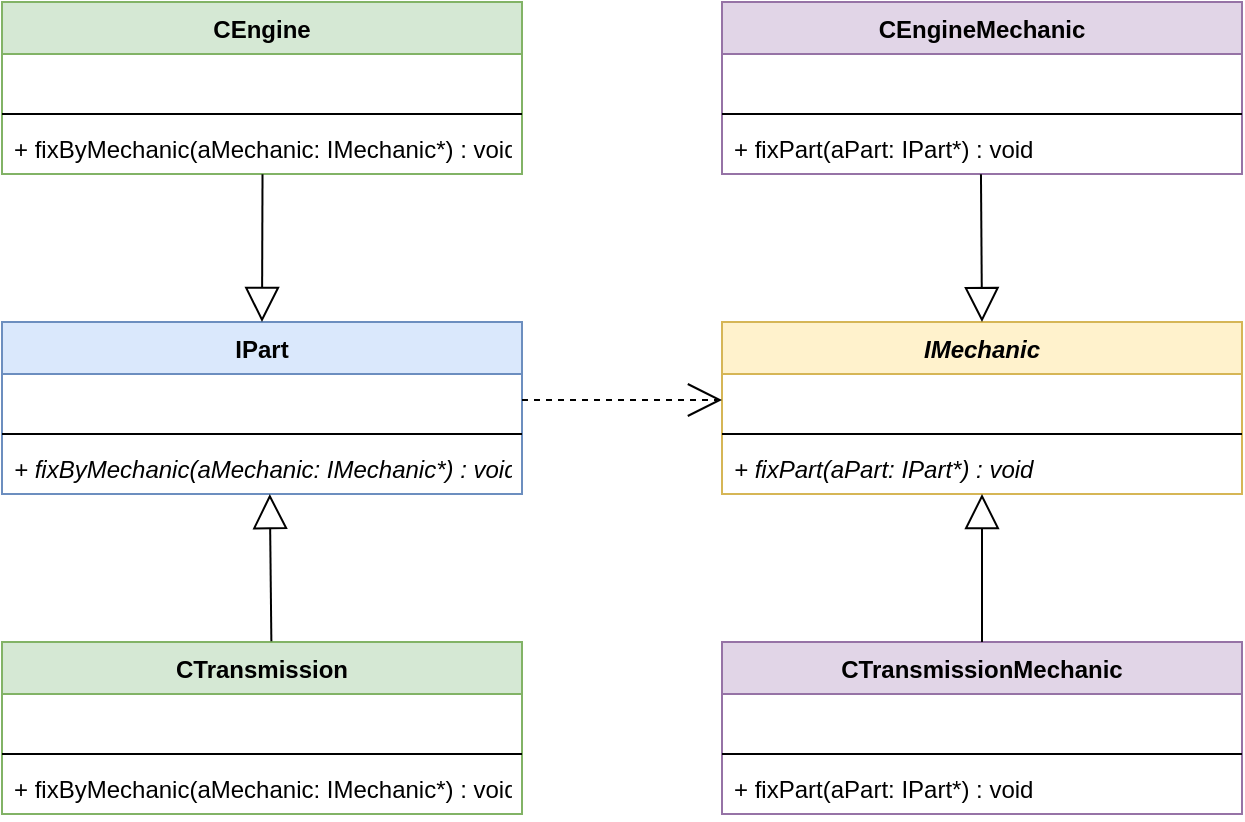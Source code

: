 <mxfile version="13.9.9" type="device"><diagram id="ej4Ui-1Uz8rqygsQMkrx" name="Strona-1"><mxGraphModel dx="1580" dy="1096" grid="1" gridSize="10" guides="1" tooltips="1" connect="1" arrows="1" fold="1" page="1" pageScale="1" pageWidth="827" pageHeight="1169" math="0" shadow="0"><root><mxCell id="0"/><mxCell id="1" parent="0"/><mxCell id="mFqhcmBZQa8QUazqTcXj-1" value="CEngine" style="swimlane;fontStyle=1;align=center;verticalAlign=top;childLayout=stackLayout;horizontal=1;startSize=26;horizontalStack=0;resizeParent=1;resizeParentMax=0;resizeLast=0;collapsible=1;marginBottom=0;fillColor=#d5e8d4;strokeColor=#82b366;" vertex="1" parent="1"><mxGeometry x="80" y="160" width="260" height="86" as="geometry"/></mxCell><mxCell id="mFqhcmBZQa8QUazqTcXj-2" value=" " style="text;strokeColor=none;fillColor=none;align=left;verticalAlign=top;spacingLeft=4;spacingRight=4;overflow=hidden;rotatable=0;points=[[0,0.5],[1,0.5]];portConstraint=eastwest;" vertex="1" parent="mFqhcmBZQa8QUazqTcXj-1"><mxGeometry y="26" width="260" height="26" as="geometry"/></mxCell><mxCell id="mFqhcmBZQa8QUazqTcXj-3" value="" style="line;strokeWidth=1;fillColor=none;align=left;verticalAlign=middle;spacingTop=-1;spacingLeft=3;spacingRight=3;rotatable=0;labelPosition=right;points=[];portConstraint=eastwest;" vertex="1" parent="mFqhcmBZQa8QUazqTcXj-1"><mxGeometry y="52" width="260" height="8" as="geometry"/></mxCell><mxCell id="mFqhcmBZQa8QUazqTcXj-4" value="+ fixByMechanic(aMechanic: IMechanic*) : void" style="text;strokeColor=none;fillColor=none;align=left;verticalAlign=top;spacingLeft=4;spacingRight=4;overflow=hidden;rotatable=0;points=[[0,0.5],[1,0.5]];portConstraint=eastwest;" vertex="1" parent="mFqhcmBZQa8QUazqTcXj-1"><mxGeometry y="60" width="260" height="26" as="geometry"/></mxCell><mxCell id="mFqhcmBZQa8QUazqTcXj-5" value="CEngineMechanic" style="swimlane;fontStyle=1;align=center;verticalAlign=top;childLayout=stackLayout;horizontal=1;startSize=26;horizontalStack=0;resizeParent=1;resizeParentMax=0;resizeLast=0;collapsible=1;marginBottom=0;fillColor=#e1d5e7;strokeColor=#9673a6;" vertex="1" parent="1"><mxGeometry x="440" y="160" width="260" height="86" as="geometry"/></mxCell><mxCell id="mFqhcmBZQa8QUazqTcXj-6" value=" " style="text;strokeColor=none;fillColor=none;align=left;verticalAlign=top;spacingLeft=4;spacingRight=4;overflow=hidden;rotatable=0;points=[[0,0.5],[1,0.5]];portConstraint=eastwest;" vertex="1" parent="mFqhcmBZQa8QUazqTcXj-5"><mxGeometry y="26" width="260" height="26" as="geometry"/></mxCell><mxCell id="mFqhcmBZQa8QUazqTcXj-7" value="" style="line;strokeWidth=1;fillColor=none;align=left;verticalAlign=middle;spacingTop=-1;spacingLeft=3;spacingRight=3;rotatable=0;labelPosition=right;points=[];portConstraint=eastwest;" vertex="1" parent="mFqhcmBZQa8QUazqTcXj-5"><mxGeometry y="52" width="260" height="8" as="geometry"/></mxCell><mxCell id="mFqhcmBZQa8QUazqTcXj-8" value="+ fixPart(aPart: IPart*) : void" style="text;strokeColor=none;fillColor=none;align=left;verticalAlign=top;spacingLeft=4;spacingRight=4;overflow=hidden;rotatable=0;points=[[0,0.5],[1,0.5]];portConstraint=eastwest;" vertex="1" parent="mFqhcmBZQa8QUazqTcXj-5"><mxGeometry y="60" width="260" height="26" as="geometry"/></mxCell><mxCell id="mFqhcmBZQa8QUazqTcXj-9" value="IMechanic" style="swimlane;fontStyle=3;align=center;verticalAlign=top;childLayout=stackLayout;horizontal=1;startSize=26;horizontalStack=0;resizeParent=1;resizeParentMax=0;resizeLast=0;collapsible=1;marginBottom=0;fillColor=#fff2cc;strokeColor=#d6b656;" vertex="1" parent="1"><mxGeometry x="440" y="320" width="260" height="86" as="geometry"/></mxCell><mxCell id="mFqhcmBZQa8QUazqTcXj-10" value=" " style="text;strokeColor=none;fillColor=none;align=left;verticalAlign=top;spacingLeft=4;spacingRight=4;overflow=hidden;rotatable=0;points=[[0,0.5],[1,0.5]];portConstraint=eastwest;" vertex="1" parent="mFqhcmBZQa8QUazqTcXj-9"><mxGeometry y="26" width="260" height="26" as="geometry"/></mxCell><mxCell id="mFqhcmBZQa8QUazqTcXj-11" value="" style="line;strokeWidth=1;fillColor=none;align=left;verticalAlign=middle;spacingTop=-1;spacingLeft=3;spacingRight=3;rotatable=0;labelPosition=right;points=[];portConstraint=eastwest;" vertex="1" parent="mFqhcmBZQa8QUazqTcXj-9"><mxGeometry y="52" width="260" height="8" as="geometry"/></mxCell><mxCell id="mFqhcmBZQa8QUazqTcXj-12" value="+ fixPart(aPart: IPart*) : void" style="text;strokeColor=none;fillColor=none;align=left;verticalAlign=top;spacingLeft=4;spacingRight=4;overflow=hidden;rotatable=0;points=[[0,0.5],[1,0.5]];portConstraint=eastwest;fontStyle=2" vertex="1" parent="mFqhcmBZQa8QUazqTcXj-9"><mxGeometry y="60" width="260" height="26" as="geometry"/></mxCell><mxCell id="mFqhcmBZQa8QUazqTcXj-13" value="IPart" style="swimlane;fontStyle=1;align=center;verticalAlign=top;childLayout=stackLayout;horizontal=1;startSize=26;horizontalStack=0;resizeParent=1;resizeParentMax=0;resizeLast=0;collapsible=1;marginBottom=0;fillColor=#dae8fc;strokeColor=#6c8ebf;" vertex="1" parent="1"><mxGeometry x="80" y="320" width="260" height="86" as="geometry"/></mxCell><mxCell id="mFqhcmBZQa8QUazqTcXj-14" value=" " style="text;strokeColor=none;fillColor=none;align=left;verticalAlign=top;spacingLeft=4;spacingRight=4;overflow=hidden;rotatable=0;points=[[0,0.5],[1,0.5]];portConstraint=eastwest;" vertex="1" parent="mFqhcmBZQa8QUazqTcXj-13"><mxGeometry y="26" width="260" height="26" as="geometry"/></mxCell><mxCell id="mFqhcmBZQa8QUazqTcXj-15" value="" style="line;strokeWidth=1;fillColor=none;align=left;verticalAlign=middle;spacingTop=-1;spacingLeft=3;spacingRight=3;rotatable=0;labelPosition=right;points=[];portConstraint=eastwest;" vertex="1" parent="mFqhcmBZQa8QUazqTcXj-13"><mxGeometry y="52" width="260" height="8" as="geometry"/></mxCell><mxCell id="mFqhcmBZQa8QUazqTcXj-16" value="+ fixByMechanic(aMechanic: IMechanic*) : void" style="text;strokeColor=none;fillColor=none;align=left;verticalAlign=top;spacingLeft=4;spacingRight=4;overflow=hidden;rotatable=0;points=[[0,0.5],[1,0.5]];portConstraint=eastwest;fontStyle=2" vertex="1" parent="mFqhcmBZQa8QUazqTcXj-13"><mxGeometry y="60" width="260" height="26" as="geometry"/></mxCell><mxCell id="mFqhcmBZQa8QUazqTcXj-17" value="CTransmission" style="swimlane;fontStyle=1;align=center;verticalAlign=top;childLayout=stackLayout;horizontal=1;startSize=26;horizontalStack=0;resizeParent=1;resizeParentMax=0;resizeLast=0;collapsible=1;marginBottom=0;fillColor=#d5e8d4;strokeColor=#82b366;" vertex="1" parent="1"><mxGeometry x="80" y="480" width="260" height="86" as="geometry"/></mxCell><mxCell id="mFqhcmBZQa8QUazqTcXj-18" value=" " style="text;strokeColor=none;fillColor=none;align=left;verticalAlign=top;spacingLeft=4;spacingRight=4;overflow=hidden;rotatable=0;points=[[0,0.5],[1,0.5]];portConstraint=eastwest;" vertex="1" parent="mFqhcmBZQa8QUazqTcXj-17"><mxGeometry y="26" width="260" height="26" as="geometry"/></mxCell><mxCell id="mFqhcmBZQa8QUazqTcXj-19" value="" style="line;strokeWidth=1;fillColor=none;align=left;verticalAlign=middle;spacingTop=-1;spacingLeft=3;spacingRight=3;rotatable=0;labelPosition=right;points=[];portConstraint=eastwest;" vertex="1" parent="mFqhcmBZQa8QUazqTcXj-17"><mxGeometry y="52" width="260" height="8" as="geometry"/></mxCell><mxCell id="mFqhcmBZQa8QUazqTcXj-20" value="+ fixByMechanic(aMechanic: IMechanic*) : void" style="text;strokeColor=none;fillColor=none;align=left;verticalAlign=top;spacingLeft=4;spacingRight=4;overflow=hidden;rotatable=0;points=[[0,0.5],[1,0.5]];portConstraint=eastwest;" vertex="1" parent="mFqhcmBZQa8QUazqTcXj-17"><mxGeometry y="60" width="260" height="26" as="geometry"/></mxCell><mxCell id="mFqhcmBZQa8QUazqTcXj-21" value="CTransmissionMechanic" style="swimlane;fontStyle=1;align=center;verticalAlign=top;childLayout=stackLayout;horizontal=1;startSize=26;horizontalStack=0;resizeParent=1;resizeParentMax=0;resizeLast=0;collapsible=1;marginBottom=0;fillColor=#e1d5e7;strokeColor=#9673a6;" vertex="1" parent="1"><mxGeometry x="440" y="480" width="260" height="86" as="geometry"/></mxCell><mxCell id="mFqhcmBZQa8QUazqTcXj-22" value=" " style="text;strokeColor=none;fillColor=none;align=left;verticalAlign=top;spacingLeft=4;spacingRight=4;overflow=hidden;rotatable=0;points=[[0,0.5],[1,0.5]];portConstraint=eastwest;" vertex="1" parent="mFqhcmBZQa8QUazqTcXj-21"><mxGeometry y="26" width="260" height="26" as="geometry"/></mxCell><mxCell id="mFqhcmBZQa8QUazqTcXj-23" value="" style="line;strokeWidth=1;fillColor=none;align=left;verticalAlign=middle;spacingTop=-1;spacingLeft=3;spacingRight=3;rotatable=0;labelPosition=right;points=[];portConstraint=eastwest;" vertex="1" parent="mFqhcmBZQa8QUazqTcXj-21"><mxGeometry y="52" width="260" height="8" as="geometry"/></mxCell><mxCell id="mFqhcmBZQa8QUazqTcXj-24" value="+ fixPart(aPart: IPart*) : void" style="text;strokeColor=none;fillColor=none;align=left;verticalAlign=top;spacingLeft=4;spacingRight=4;overflow=hidden;rotatable=0;points=[[0,0.5],[1,0.5]];portConstraint=eastwest;" vertex="1" parent="mFqhcmBZQa8QUazqTcXj-21"><mxGeometry y="60" width="260" height="26" as="geometry"/></mxCell><mxCell id="mFqhcmBZQa8QUazqTcXj-26" value="" style="endArrow=block;html=1;entryX=0.5;entryY=0;entryDx=0;entryDy=0;exitX=0.501;exitY=1.003;exitDx=0;exitDy=0;exitPerimeter=0;endFill=0;endSize=15;" edge="1" parent="1" source="mFqhcmBZQa8QUazqTcXj-4" target="mFqhcmBZQa8QUazqTcXj-13"><mxGeometry width="50" height="50" relative="1" as="geometry"><mxPoint y="380" as="sourcePoint"/><mxPoint x="50" y="330" as="targetPoint"/></mxGeometry></mxCell><mxCell id="mFqhcmBZQa8QUazqTcXj-27" value="" style="endArrow=block;html=1;entryX=0.515;entryY=1;entryDx=0;entryDy=0;exitX=0.518;exitY=-0.004;exitDx=0;exitDy=0;endFill=0;endSize=15;entryPerimeter=0;exitPerimeter=0;" edge="1" parent="1" source="mFqhcmBZQa8QUazqTcXj-17" target="mFqhcmBZQa8QUazqTcXj-16"><mxGeometry width="50" height="50" relative="1" as="geometry"><mxPoint x="220.26" y="256.078" as="sourcePoint"/><mxPoint x="220" y="330" as="targetPoint"/></mxGeometry></mxCell><mxCell id="mFqhcmBZQa8QUazqTcXj-28" value="" style="endArrow=block;html=1;exitX=0.5;exitY=0;exitDx=0;exitDy=0;endFill=0;endSize=15;entryX=0.5;entryY=1;entryDx=0;entryDy=0;" edge="1" parent="1" source="mFqhcmBZQa8QUazqTcXj-21" target="mFqhcmBZQa8QUazqTcXj-9"><mxGeometry width="50" height="50" relative="1" as="geometry"><mxPoint x="224.68" y="489.656" as="sourcePoint"/><mxPoint x="570" y="416" as="targetPoint"/></mxGeometry></mxCell><mxCell id="mFqhcmBZQa8QUazqTcXj-29" value="" style="endArrow=block;html=1;entryX=0.5;entryY=0;entryDx=0;entryDy=0;exitX=0.498;exitY=1.003;exitDx=0;exitDy=0;exitPerimeter=0;endFill=0;endSize=15;" edge="1" parent="1" source="mFqhcmBZQa8QUazqTcXj-8" target="mFqhcmBZQa8QUazqTcXj-9"><mxGeometry width="50" height="50" relative="1" as="geometry"><mxPoint x="220.26" y="256.078" as="sourcePoint"/><mxPoint x="220" y="330" as="targetPoint"/></mxGeometry></mxCell><mxCell id="mFqhcmBZQa8QUazqTcXj-30" value="" style="endArrow=open;html=1;exitX=1;exitY=0.5;exitDx=0;exitDy=0;entryX=0;entryY=0.5;entryDx=0;entryDy=0;endFill=0;endSize=15;dashed=1;" edge="1" parent="1" source="mFqhcmBZQa8QUazqTcXj-14" target="mFqhcmBZQa8QUazqTcXj-10"><mxGeometry width="50" height="50" relative="1" as="geometry"><mxPoint x="380" y="400" as="sourcePoint"/><mxPoint x="430" y="350" as="targetPoint"/></mxGeometry></mxCell></root></mxGraphModel></diagram></mxfile>